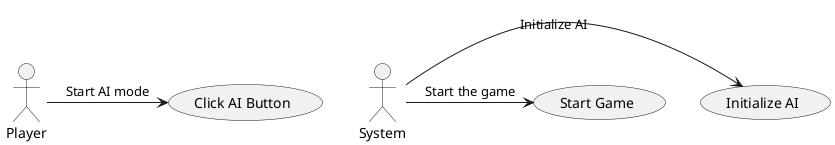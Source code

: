 @startuml
actor Player
actor System

Player -> (Click AI Button) : Start AI mode
System -> (Initialize AI) : Initialize AI
System -> (Start Game) : Start the game

@enduml
